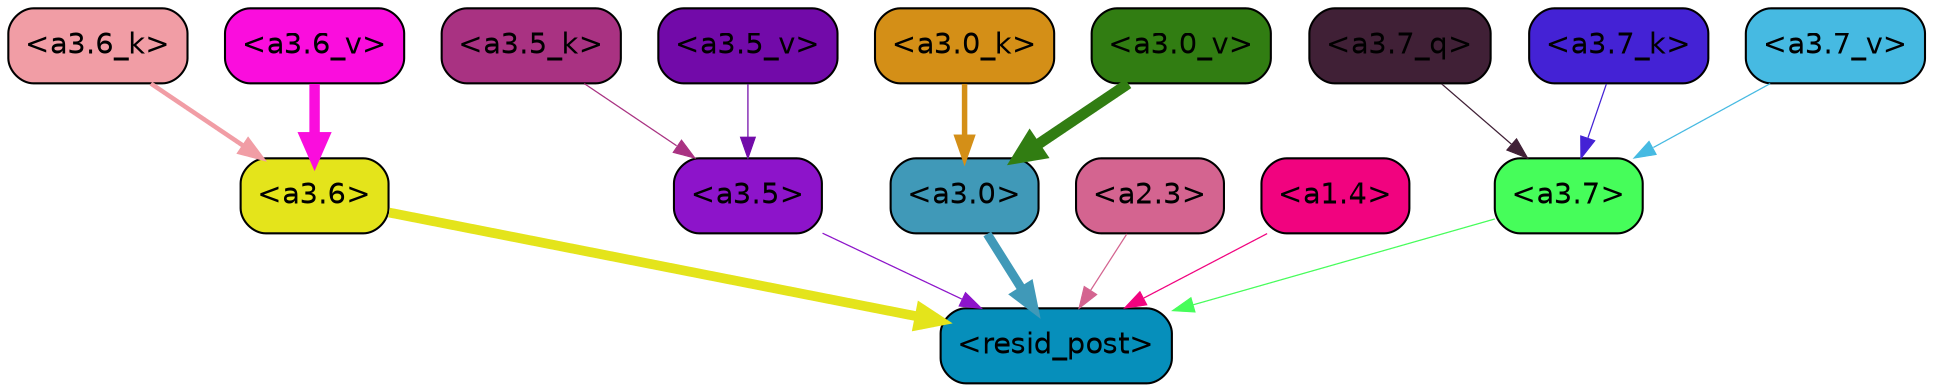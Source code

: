 strict digraph "" {
	graph [bgcolor=transparent,
		layout=dot,
		overlap=false,
		splines=true
	];
	"<a3.7>"	[color=black,
		fillcolor="#46fd5a",
		fontname=Helvetica,
		shape=box,
		style="filled, rounded"];
	"<resid_post>"	[color=black,
		fillcolor="#068fbb",
		fontname=Helvetica,
		shape=box,
		style="filled, rounded"];
	"<a3.7>" -> "<resid_post>"	[color="#46fd5a",
		penwidth=0.6];
	"<a3.6>"	[color=black,
		fillcolor="#e4e41b",
		fontname=Helvetica,
		shape=box,
		style="filled, rounded"];
	"<a3.6>" -> "<resid_post>"	[color="#e4e41b",
		penwidth=4.646730065345764];
	"<a3.5>"	[color=black,
		fillcolor="#8d14ca",
		fontname=Helvetica,
		shape=box,
		style="filled, rounded"];
	"<a3.5>" -> "<resid_post>"	[color="#8d14ca",
		penwidth=0.6];
	"<a3.0>"	[color=black,
		fillcolor="#4099b8",
		fontname=Helvetica,
		shape=box,
		style="filled, rounded"];
	"<a3.0>" -> "<resid_post>"	[color="#4099b8",
		penwidth=4.323132634162903];
	"<a2.3>"	[color=black,
		fillcolor="#d46490",
		fontname=Helvetica,
		shape=box,
		style="filled, rounded"];
	"<a2.3>" -> "<resid_post>"	[color="#d46490",
		penwidth=0.6];
	"<a1.4>"	[color=black,
		fillcolor="#f1037f",
		fontname=Helvetica,
		shape=box,
		style="filled, rounded"];
	"<a1.4>" -> "<resid_post>"	[color="#f1037f",
		penwidth=0.6];
	"<a3.7_q>"	[color=black,
		fillcolor="#402036",
		fontname=Helvetica,
		shape=box,
		style="filled, rounded"];
	"<a3.7_q>" -> "<a3.7>"	[color="#402036",
		penwidth=0.6];
	"<a3.7_k>"	[color=black,
		fillcolor="#4422d5",
		fontname=Helvetica,
		shape=box,
		style="filled, rounded"];
	"<a3.7_k>" -> "<a3.7>"	[color="#4422d5",
		penwidth=0.6];
	"<a3.6_k>"	[color=black,
		fillcolor="#f19da5",
		fontname=Helvetica,
		shape=box,
		style="filled, rounded"];
	"<a3.6_k>" -> "<a3.6>"	[color="#f19da5",
		penwidth=2.174198240041733];
	"<a3.5_k>"	[color=black,
		fillcolor="#a93282",
		fontname=Helvetica,
		shape=box,
		style="filled, rounded"];
	"<a3.5_k>" -> "<a3.5>"	[color="#a93282",
		penwidth=0.6];
	"<a3.0_k>"	[color=black,
		fillcolor="#d48f17",
		fontname=Helvetica,
		shape=box,
		style="filled, rounded"];
	"<a3.0_k>" -> "<a3.0>"	[color="#d48f17",
		penwidth=2.6274144649505615];
	"<a3.7_v>"	[color=black,
		fillcolor="#46bae2",
		fontname=Helvetica,
		shape=box,
		style="filled, rounded"];
	"<a3.7_v>" -> "<a3.7>"	[color="#46bae2",
		penwidth=0.6];
	"<a3.6_v>"	[color=black,
		fillcolor="#fa0ddd",
		fontname=Helvetica,
		shape=box,
		style="filled, rounded"];
	"<a3.6_v>" -> "<a3.6>"	[color="#fa0ddd",
		penwidth=5.002329230308533];
	"<a3.5_v>"	[color=black,
		fillcolor="#720aa9",
		fontname=Helvetica,
		shape=box,
		style="filled, rounded"];
	"<a3.5_v>" -> "<a3.5>"	[color="#720aa9",
		penwidth=0.6];
	"<a3.0_v>"	[color=black,
		fillcolor="#317d12",
		fontname=Helvetica,
		shape=box,
		style="filled, rounded"];
	"<a3.0_v>" -> "<a3.0>"	[color="#317d12",
		penwidth=5.188832879066467];
}
